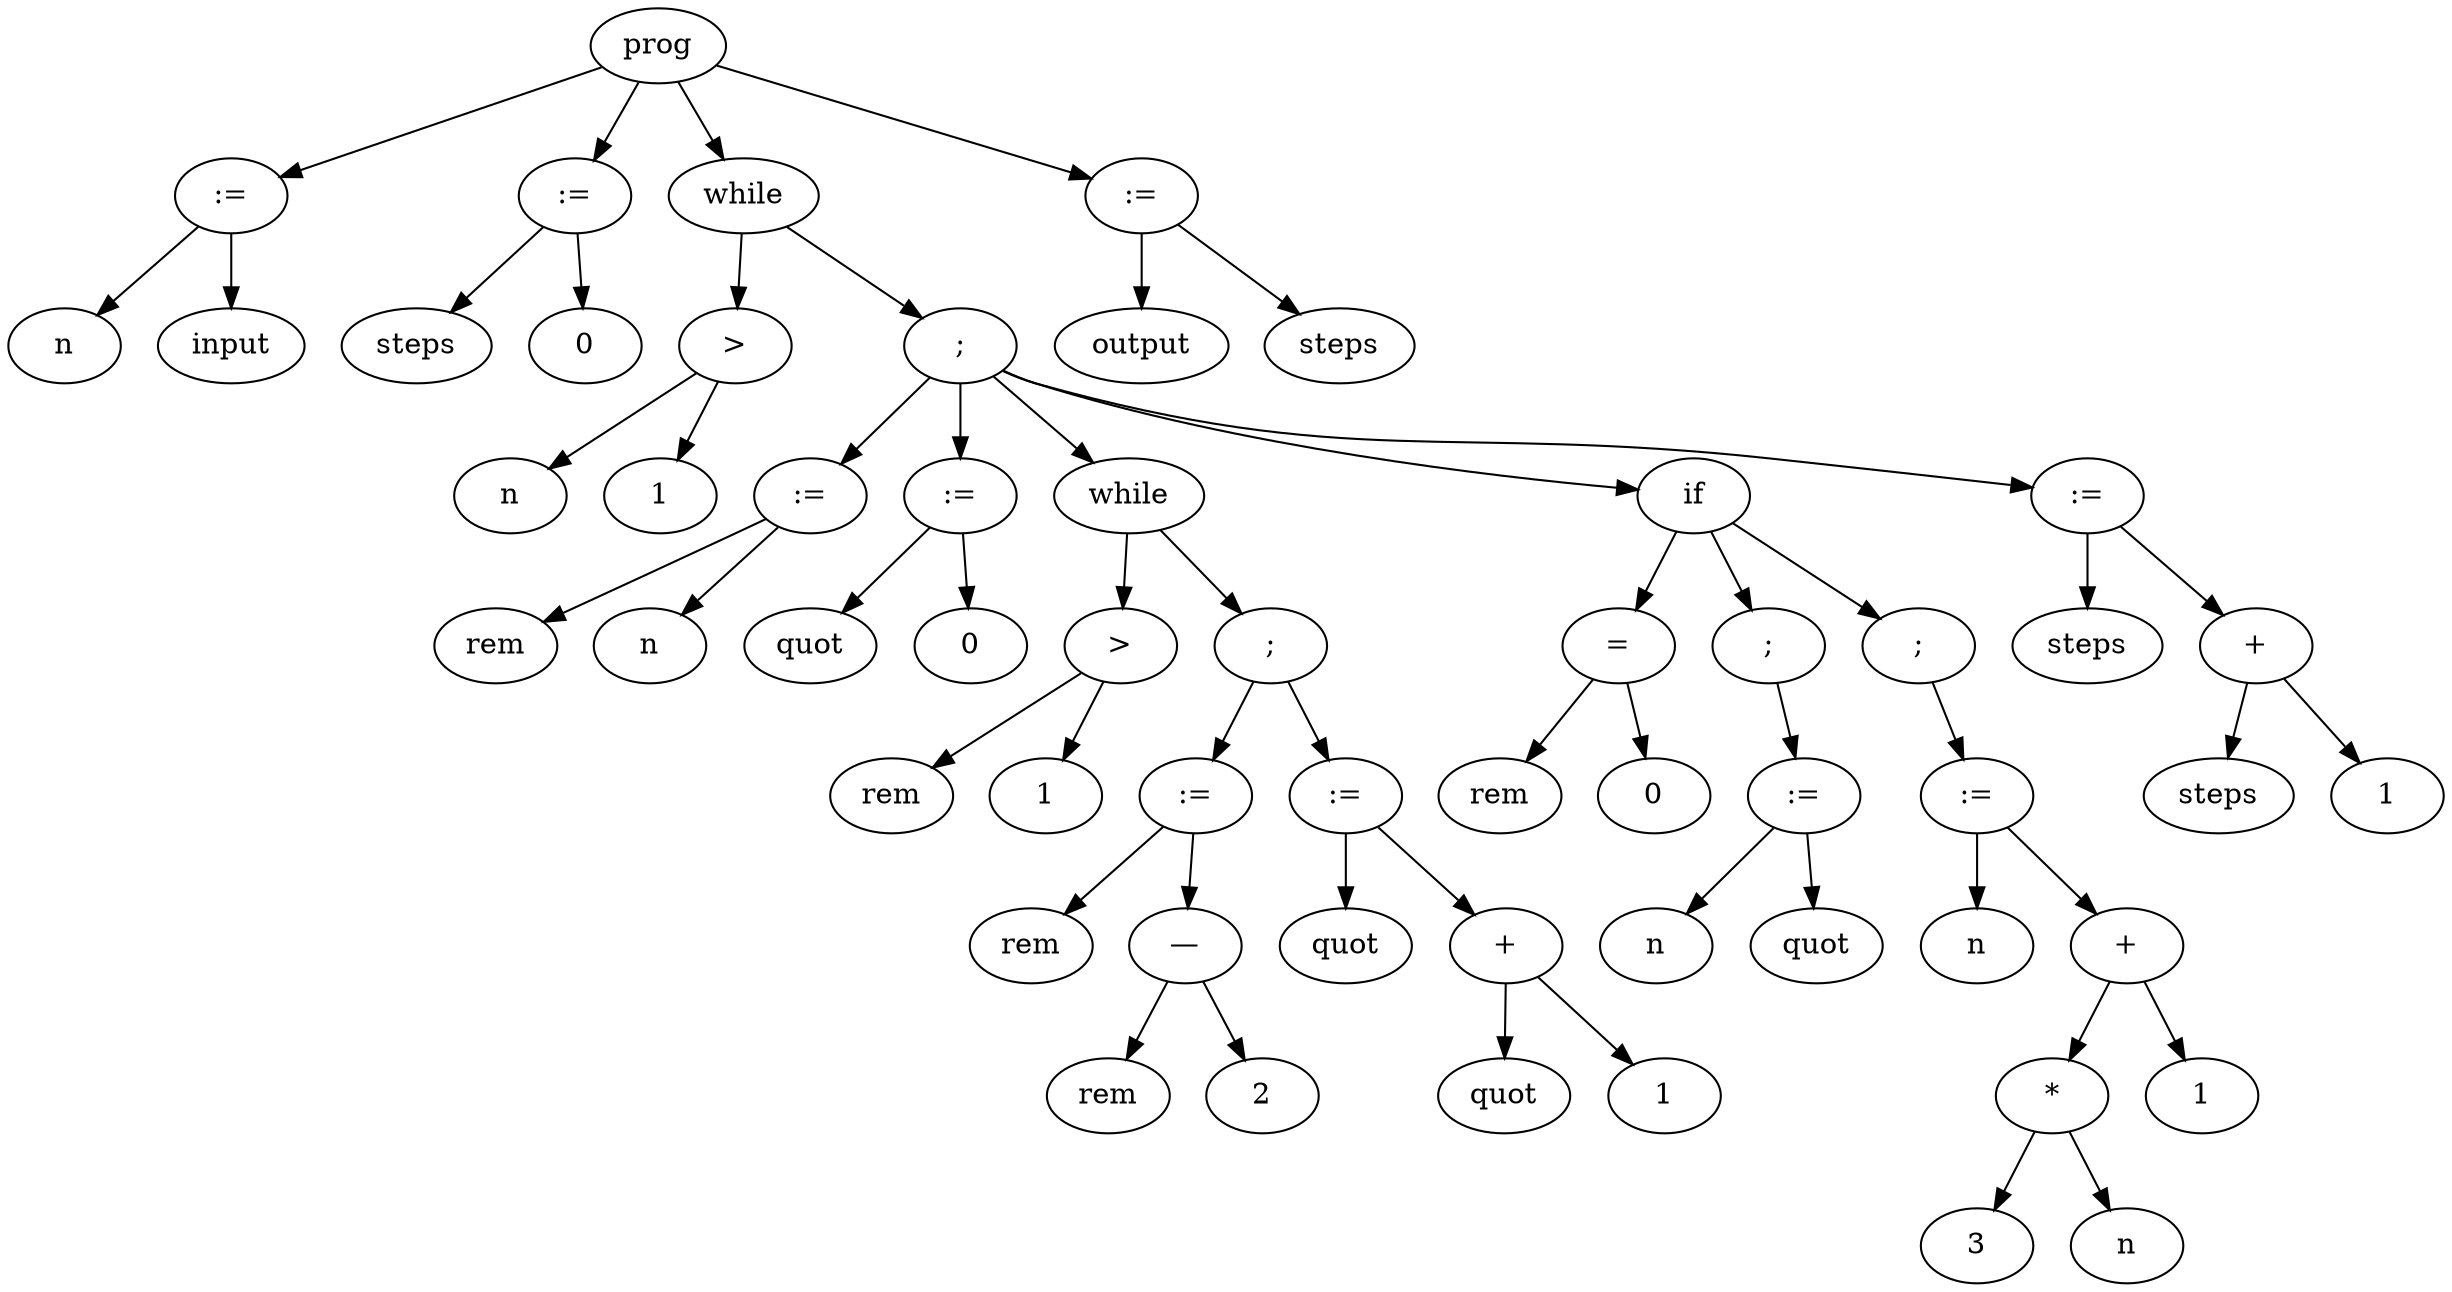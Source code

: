 digraph Tree {
    "0" [label="prog"];
    "0" -> "1";
    "1" [label=":="];
    "1" -> "2";
    "2" [label="n"];
    "1" -> "3";
    "3" [label="input"];
    "0" -> "4";
    "4" [label=":="];
    "4" -> "5";
    "5" [label="steps"];
    "4" -> "6";
    "6" [label="0"];
    "0" -> "7";
    "7" [label="while"];
    "7" -> "8";
    "8" [label=">"];
    "8" -> "9";
    "9" [label="n"];
    "8" -> "10";
    "10" [label="1"];
    "7" -> "11";
    "11" [label=";"];
    "11" -> "12";
    "12" [label=":="];
    "12" -> "13";
    "13" [label="rem"];
    "12" -> "14";
    "14" [label="n"];
    "11" -> "15";
    "15" [label=":="];
    "15" -> "16";
    "16" [label="quot"];
    "15" -> "17";
    "17" [label="0"];
    "11" -> "18";
    "18" [label="while"];
    "18" -> "19";
    "19" [label=">"];
    "19" -> "20";
    "20" [label="rem"];
    "19" -> "21";
    "21" [label="1"];
    "18" -> "22";
    "22" [label=";"];
    "22" -> "23";
    "23" [label=":="];
    "23" -> "24";
    "24" [label="rem"];
    "23" -> "25";
    "25" [label="—"];
    "25" -> "26";
    "26" [label="rem"];
    "25" -> "27";
    "27" [label="2"];
    "22" -> "28";
    "28" [label=":="];
    "28" -> "29";
    "29" [label="quot"];
    "28" -> "30";
    "30" [label="+"];
    "30" -> "31";
    "31" [label="quot"];
    "30" -> "32";
    "32" [label="1"];
    "11" -> "33";
    "33" [label="if"];
    "33" -> "34";
    "34" [label="="];
    "34" -> "35";
    "35" [label="rem"];
    "34" -> "36";
    "36" [label="0"];
    "33" -> "37";
    "37" [label=";"];
    "37" -> "38";
    "38" [label=":="];
    "38" -> "39";
    "39" [label="n"];
    "38" -> "40";
    "40" [label="quot"];
    "33" -> "41";
    "41" [label=";"];
    "41" -> "42";
    "42" [label=":="];
    "42" -> "43";
    "43" [label="n"];
    "42" -> "44";
    "44" [label="+"];
    "44" -> "45";
    "45" [label="*"];
    "45" -> "46";
    "46" [label="3"];
    "45" -> "47";
    "47" [label="n"];
    "44" -> "48";
    "48" [label="1"];
    "11" -> "49";
    "49" [label=":="];
    "49" -> "50";
    "50" [label="steps"];
    "49" -> "51";
    "51" [label="+"];
    "51" -> "52";
    "52" [label="steps"];
    "51" -> "53";
    "53" [label="1"];
    "0" -> "54";
    "54" [label=":="];
    "54" -> "55";
    "55" [label="output"];
    "54" -> "56";
    "56" [label="steps"];
}